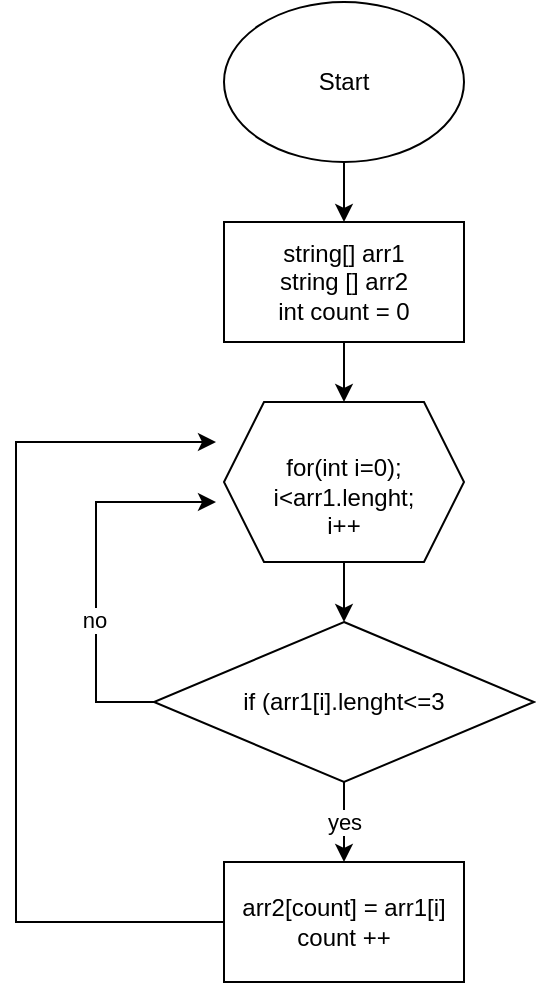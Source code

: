 <mxfile version="20.8.10" type="device"><diagram name="Страница 1" id="m2XgCgabAHa0IOCJFUl1"><mxGraphModel dx="2620" dy="1409" grid="1" gridSize="10" guides="1" tooltips="1" connect="1" arrows="1" fold="1" page="1" pageScale="1" pageWidth="827" pageHeight="1169" math="0" shadow="0"><root><mxCell id="0"/><mxCell id="1" parent="0"/><mxCell id="nKt8uU3KeqsgBgPJeaaA-5" style="edgeStyle=orthogonalEdgeStyle;rounded=0;orthogonalLoop=1;jettySize=auto;html=1;entryX=0.5;entryY=0;entryDx=0;entryDy=0;" edge="1" parent="1" source="nKt8uU3KeqsgBgPJeaaA-1" target="nKt8uU3KeqsgBgPJeaaA-4"><mxGeometry relative="1" as="geometry"/></mxCell><mxCell id="nKt8uU3KeqsgBgPJeaaA-1" value="Start" style="ellipse;whiteSpace=wrap;html=1;" vertex="1" parent="1"><mxGeometry x="354" y="80" width="120" height="80" as="geometry"/></mxCell><mxCell id="nKt8uU3KeqsgBgPJeaaA-7" style="edgeStyle=orthogonalEdgeStyle;rounded=0;orthogonalLoop=1;jettySize=auto;html=1;entryX=0.5;entryY=0;entryDx=0;entryDy=0;" edge="1" parent="1" source="nKt8uU3KeqsgBgPJeaaA-4" target="nKt8uU3KeqsgBgPJeaaA-6"><mxGeometry relative="1" as="geometry"/></mxCell><mxCell id="nKt8uU3KeqsgBgPJeaaA-4" value="string[] arr1&lt;br&gt;string [] arr2&lt;br&gt;int count = 0" style="whiteSpace=wrap;html=1;" vertex="1" parent="1"><mxGeometry x="354" y="190" width="120" height="60" as="geometry"/></mxCell><mxCell id="nKt8uU3KeqsgBgPJeaaA-10" style="edgeStyle=orthogonalEdgeStyle;rounded=0;orthogonalLoop=1;jettySize=auto;html=1;" edge="1" parent="1" source="nKt8uU3KeqsgBgPJeaaA-6" target="nKt8uU3KeqsgBgPJeaaA-8"><mxGeometry relative="1" as="geometry"/></mxCell><mxCell id="nKt8uU3KeqsgBgPJeaaA-6" value="&lt;br&gt;&lt;br&gt;for(int i=0);&lt;br&gt;i&amp;lt;arr1.lenght;&lt;br&gt;i++&lt;br&gt;&lt;br&gt;" style="shape=hexagon;perimeter=hexagonPerimeter2;whiteSpace=wrap;html=1;fixedSize=1;" vertex="1" parent="1"><mxGeometry x="354" y="280" width="120" height="80" as="geometry"/></mxCell><mxCell id="nKt8uU3KeqsgBgPJeaaA-11" style="edgeStyle=orthogonalEdgeStyle;rounded=0;orthogonalLoop=1;jettySize=auto;html=1;entryX=0.5;entryY=0;entryDx=0;entryDy=0;" edge="1" parent="1" source="nKt8uU3KeqsgBgPJeaaA-8" target="nKt8uU3KeqsgBgPJeaaA-9"><mxGeometry relative="1" as="geometry"/></mxCell><mxCell id="nKt8uU3KeqsgBgPJeaaA-16" value="yes" style="edgeLabel;html=1;align=center;verticalAlign=middle;resizable=0;points=[];" vertex="1" connectable="0" parent="nKt8uU3KeqsgBgPJeaaA-11"><mxGeometry x="0.237" relative="1" as="geometry"><mxPoint y="-5" as="offset"/></mxGeometry></mxCell><mxCell id="nKt8uU3KeqsgBgPJeaaA-15" style="edgeStyle=orthogonalEdgeStyle;rounded=0;orthogonalLoop=1;jettySize=auto;html=1;" edge="1" parent="1" source="nKt8uU3KeqsgBgPJeaaA-8"><mxGeometry relative="1" as="geometry"><mxPoint x="350" y="330" as="targetPoint"/><Array as="points"><mxPoint x="290" y="430"/><mxPoint x="290" y="330"/></Array></mxGeometry></mxCell><mxCell id="nKt8uU3KeqsgBgPJeaaA-17" value="no" style="edgeLabel;html=1;align=center;verticalAlign=middle;resizable=0;points=[];" vertex="1" connectable="0" parent="nKt8uU3KeqsgBgPJeaaA-15"><mxGeometry x="-0.254" y="1" relative="1" as="geometry"><mxPoint as="offset"/></mxGeometry></mxCell><mxCell id="nKt8uU3KeqsgBgPJeaaA-8" value="if (arr1[i].lenght&amp;lt;=3" style="rhombus;whiteSpace=wrap;html=1;" vertex="1" parent="1"><mxGeometry x="319" y="390" width="190" height="80" as="geometry"/></mxCell><mxCell id="nKt8uU3KeqsgBgPJeaaA-13" style="edgeStyle=orthogonalEdgeStyle;rounded=0;orthogonalLoop=1;jettySize=auto;html=1;" edge="1" parent="1" source="nKt8uU3KeqsgBgPJeaaA-9"><mxGeometry relative="1" as="geometry"><mxPoint x="350" y="300" as="targetPoint"/><Array as="points"><mxPoint x="250" y="540"/><mxPoint x="250" y="300"/></Array></mxGeometry></mxCell><mxCell id="nKt8uU3KeqsgBgPJeaaA-9" value="arr2[count] = arr1[i]&lt;br&gt;count ++" style="rounded=0;whiteSpace=wrap;html=1;" vertex="1" parent="1"><mxGeometry x="354" y="510" width="120" height="60" as="geometry"/></mxCell></root></mxGraphModel></diagram></mxfile>